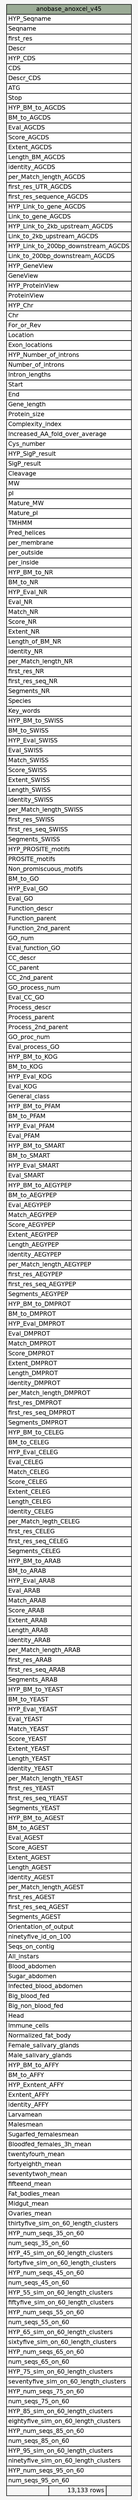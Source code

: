 // dot 2.30.1 on Mac OS X 10.8.3
// SchemaSpy rev 590
digraph "anobase_anoxcel_v45" {
  graph [
    rankdir="RL"
    bgcolor="#f7f7f7"
    nodesep="0.18"
    ranksep="0.46"
    fontname="Helvetica"
    fontsize="11"
  ];
  node [
    fontname="Helvetica"
    fontsize="11"
    shape="plaintext"
  ];
  edge [
    arrowsize="0.8"
  ];
  "anobase_anoxcel_v45" [
    label=<
    <TABLE BORDER="0" CELLBORDER="1" CELLSPACING="0" BGCOLOR="#ffffff">
      <TR><TD COLSPAN="3" BGCOLOR="#9bab96" ALIGN="CENTER">anobase_anoxcel_v45</TD></TR>
      <TR><TD PORT="HYP_Seqname" COLSPAN="3" ALIGN="LEFT">HYP_Seqname</TD></TR>
      <TR><TD PORT="Seqname" COLSPAN="3" ALIGN="LEFT">Seqname</TD></TR>
      <TR><TD PORT="first_res" COLSPAN="3" ALIGN="LEFT">first_res</TD></TR>
      <TR><TD PORT="Descr" COLSPAN="3" ALIGN="LEFT">Descr</TD></TR>
      <TR><TD PORT="HYP_CDS" COLSPAN="3" ALIGN="LEFT">HYP_CDS</TD></TR>
      <TR><TD PORT="CDS" COLSPAN="3" ALIGN="LEFT">CDS</TD></TR>
      <TR><TD PORT="Descr_CDS" COLSPAN="3" ALIGN="LEFT">Descr_CDS</TD></TR>
      <TR><TD PORT="ATG" COLSPAN="3" ALIGN="LEFT">ATG</TD></TR>
      <TR><TD PORT="Stop" COLSPAN="3" ALIGN="LEFT">Stop</TD></TR>
      <TR><TD PORT="HYP_BM_to_AGCDS" COLSPAN="3" ALIGN="LEFT">HYP_BM_to_AGCDS</TD></TR>
      <TR><TD PORT="BM_to_AGCDS" COLSPAN="3" ALIGN="LEFT">BM_to_AGCDS</TD></TR>
      <TR><TD PORT="Eval_AGCDS" COLSPAN="3" ALIGN="LEFT">Eval_AGCDS</TD></TR>
      <TR><TD PORT="Score_AGCDS" COLSPAN="3" ALIGN="LEFT">Score_AGCDS</TD></TR>
      <TR><TD PORT="Extent_AGCDS" COLSPAN="3" ALIGN="LEFT">Extent_AGCDS</TD></TR>
      <TR><TD PORT="Length_BM_AGCDS" COLSPAN="3" ALIGN="LEFT">Length_BM_AGCDS</TD></TR>
      <TR><TD PORT="identity_AGCDS" COLSPAN="3" ALIGN="LEFT">identity_AGCDS</TD></TR>
      <TR><TD PORT="per_Match_length_AGCDS" COLSPAN="3" ALIGN="LEFT">per_Match_length_AGCDS</TD></TR>
      <TR><TD PORT="first_res_UTR_AGCDS" COLSPAN="3" ALIGN="LEFT">first_res_UTR_AGCDS</TD></TR>
      <TR><TD PORT="first_res_sequence_AGCDS" COLSPAN="3" ALIGN="LEFT">first_res_sequence_AGCDS</TD></TR>
      <TR><TD PORT="HYP_Link_to_gene_AGCDS" COLSPAN="3" ALIGN="LEFT">HYP_Link_to_gene_AGCDS</TD></TR>
      <TR><TD PORT="Link_to_gene_AGCDS" COLSPAN="3" ALIGN="LEFT">Link_to_gene_AGCDS</TD></TR>
      <TR><TD PORT="HYP_Link_to_2kb_upstream_AGCDS" COLSPAN="3" ALIGN="LEFT">HYP_Link_to_2kb_upstream_AGCDS</TD></TR>
      <TR><TD PORT="Link_to_2kb_upstream_AGCDS" COLSPAN="3" ALIGN="LEFT">Link_to_2kb_upstream_AGCDS</TD></TR>
      <TR><TD PORT="HYP_Link_to_200bp_downstream_AGCDS" COLSPAN="3" ALIGN="LEFT">HYP_Link_to_200bp_downstream_AGCDS</TD></TR>
      <TR><TD PORT="Link_to_200bp_downstream_AGCDS" COLSPAN="3" ALIGN="LEFT">Link_to_200bp_downstream_AGCDS</TD></TR>
      <TR><TD PORT="HYP_GeneView" COLSPAN="3" ALIGN="LEFT">HYP_GeneView</TD></TR>
      <TR><TD PORT="GeneView" COLSPAN="3" ALIGN="LEFT">GeneView</TD></TR>
      <TR><TD PORT="HYP_ProteinView" COLSPAN="3" ALIGN="LEFT">HYP_ProteinView</TD></TR>
      <TR><TD PORT="ProteinView" COLSPAN="3" ALIGN="LEFT">ProteinView</TD></TR>
      <TR><TD PORT="HYP_Chr" COLSPAN="3" ALIGN="LEFT">HYP_Chr</TD></TR>
      <TR><TD PORT="Chr" COLSPAN="3" ALIGN="LEFT">Chr</TD></TR>
      <TR><TD PORT="For_or_Rev" COLSPAN="3" ALIGN="LEFT">For_or_Rev</TD></TR>
      <TR><TD PORT="Location" COLSPAN="3" ALIGN="LEFT">Location</TD></TR>
      <TR><TD PORT="Exon_locations" COLSPAN="3" ALIGN="LEFT">Exon_locations</TD></TR>
      <TR><TD PORT="HYP_Number_of_introns" COLSPAN="3" ALIGN="LEFT">HYP_Number_of_introns</TD></TR>
      <TR><TD PORT="Number_of_introns" COLSPAN="3" ALIGN="LEFT">Number_of_introns</TD></TR>
      <TR><TD PORT="Intron_lengths" COLSPAN="3" ALIGN="LEFT">Intron_lengths</TD></TR>
      <TR><TD PORT="Start" COLSPAN="3" ALIGN="LEFT">Start</TD></TR>
      <TR><TD PORT="End" COLSPAN="3" ALIGN="LEFT">End</TD></TR>
      <TR><TD PORT="Gene_length" COLSPAN="3" ALIGN="LEFT">Gene_length</TD></TR>
      <TR><TD PORT="Protein_size" COLSPAN="3" ALIGN="LEFT">Protein_size</TD></TR>
      <TR><TD PORT="Complexity_index" COLSPAN="3" ALIGN="LEFT">Complexity_index</TD></TR>
      <TR><TD PORT="Increased_AA_fold_over_average" COLSPAN="3" ALIGN="LEFT">Increased_AA_fold_over_average</TD></TR>
      <TR><TD PORT="Cys_number" COLSPAN="3" ALIGN="LEFT">Cys_number</TD></TR>
      <TR><TD PORT="HYP_SigP_result" COLSPAN="3" ALIGN="LEFT">HYP_SigP_result</TD></TR>
      <TR><TD PORT="SigP_result" COLSPAN="3" ALIGN="LEFT">SigP_result</TD></TR>
      <TR><TD PORT="Cleavage" COLSPAN="3" ALIGN="LEFT">Cleavage</TD></TR>
      <TR><TD PORT="MW" COLSPAN="3" ALIGN="LEFT">MW</TD></TR>
      <TR><TD PORT="pI" COLSPAN="3" ALIGN="LEFT">pI</TD></TR>
      <TR><TD PORT="Mature_MW" COLSPAN="3" ALIGN="LEFT">Mature_MW</TD></TR>
      <TR><TD PORT="Mature_pI" COLSPAN="3" ALIGN="LEFT">Mature_pI</TD></TR>
      <TR><TD PORT="TMHMM" COLSPAN="3" ALIGN="LEFT">TMHMM</TD></TR>
      <TR><TD PORT="Pred_helices" COLSPAN="3" ALIGN="LEFT">Pred_helices</TD></TR>
      <TR><TD PORT="per_membrane" COLSPAN="3" ALIGN="LEFT">per_membrane</TD></TR>
      <TR><TD PORT="per_outside" COLSPAN="3" ALIGN="LEFT">per_outside</TD></TR>
      <TR><TD PORT="per_inside" COLSPAN="3" ALIGN="LEFT">per_inside</TD></TR>
      <TR><TD PORT="HYP_BM_to_NR" COLSPAN="3" ALIGN="LEFT">HYP_BM_to_NR</TD></TR>
      <TR><TD PORT="BM_to_NR" COLSPAN="3" ALIGN="LEFT">BM_to_NR</TD></TR>
      <TR><TD PORT="HYP_Eval_NR" COLSPAN="3" ALIGN="LEFT">HYP_Eval_NR</TD></TR>
      <TR><TD PORT="Eval_NR" COLSPAN="3" ALIGN="LEFT">Eval_NR</TD></TR>
      <TR><TD PORT="Match_NR" COLSPAN="3" ALIGN="LEFT">Match_NR</TD></TR>
      <TR><TD PORT="Score_NR" COLSPAN="3" ALIGN="LEFT">Score_NR</TD></TR>
      <TR><TD PORT="Extent_NR" COLSPAN="3" ALIGN="LEFT">Extent_NR</TD></TR>
      <TR><TD PORT="Length_of_BM_NR" COLSPAN="3" ALIGN="LEFT">Length_of_BM_NR</TD></TR>
      <TR><TD PORT="identity_NR" COLSPAN="3" ALIGN="LEFT">identity_NR</TD></TR>
      <TR><TD PORT="per_Match_length_NR" COLSPAN="3" ALIGN="LEFT">per_Match_length_NR</TD></TR>
      <TR><TD PORT="first_res_NR" COLSPAN="3" ALIGN="LEFT">first_res_NR</TD></TR>
      <TR><TD PORT="first_res_seq_NR" COLSPAN="3" ALIGN="LEFT">first_res_seq_NR</TD></TR>
      <TR><TD PORT="Segments_NR" COLSPAN="3" ALIGN="LEFT">Segments_NR</TD></TR>
      <TR><TD PORT="Species" COLSPAN="3" ALIGN="LEFT">Species</TD></TR>
      <TR><TD PORT="Key_words" COLSPAN="3" ALIGN="LEFT">Key_words</TD></TR>
      <TR><TD PORT="HYP_BM_to_SWISS" COLSPAN="3" ALIGN="LEFT">HYP_BM_to_SWISS</TD></TR>
      <TR><TD PORT="BM_to_SWISS" COLSPAN="3" ALIGN="LEFT">BM_to_SWISS</TD></TR>
      <TR><TD PORT="HYP_Eval_SWISS" COLSPAN="3" ALIGN="LEFT">HYP_Eval_SWISS</TD></TR>
      <TR><TD PORT="Eval_SWISS" COLSPAN="3" ALIGN="LEFT">Eval_SWISS</TD></TR>
      <TR><TD PORT="Match_SWISS" COLSPAN="3" ALIGN="LEFT">Match_SWISS</TD></TR>
      <TR><TD PORT="Score_SWISS" COLSPAN="3" ALIGN="LEFT">Score_SWISS</TD></TR>
      <TR><TD PORT="Extent_SWISS" COLSPAN="3" ALIGN="LEFT">Extent_SWISS</TD></TR>
      <TR><TD PORT="Length_SWISS" COLSPAN="3" ALIGN="LEFT">Length_SWISS</TD></TR>
      <TR><TD PORT="identity_SWISS" COLSPAN="3" ALIGN="LEFT">identity_SWISS</TD></TR>
      <TR><TD PORT="per_Match_length_SWISS" COLSPAN="3" ALIGN="LEFT">per_Match_length_SWISS</TD></TR>
      <TR><TD PORT="first_res_SWISS" COLSPAN="3" ALIGN="LEFT">first_res_SWISS</TD></TR>
      <TR><TD PORT="first_res_seq_SWISS" COLSPAN="3" ALIGN="LEFT">first_res_seq_SWISS</TD></TR>
      <TR><TD PORT="Segments_SWISS" COLSPAN="3" ALIGN="LEFT">Segments_SWISS</TD></TR>
      <TR><TD PORT="HYP_PROSITE_motifs" COLSPAN="3" ALIGN="LEFT">HYP_PROSITE_motifs</TD></TR>
      <TR><TD PORT="PROSITE_motifs" COLSPAN="3" ALIGN="LEFT">PROSITE_motifs</TD></TR>
      <TR><TD PORT="Non_promiscuous_motifs" COLSPAN="3" ALIGN="LEFT">Non_promiscuous_motifs</TD></TR>
      <TR><TD PORT="BM_to_GO" COLSPAN="3" ALIGN="LEFT">BM_to_GO</TD></TR>
      <TR><TD PORT="HYP_Eval_GO" COLSPAN="3" ALIGN="LEFT">HYP_Eval_GO</TD></TR>
      <TR><TD PORT="Eval_GO" COLSPAN="3" ALIGN="LEFT">Eval_GO</TD></TR>
      <TR><TD PORT="Function_descr" COLSPAN="3" ALIGN="LEFT">Function_descr</TD></TR>
      <TR><TD PORT="Function_parent" COLSPAN="3" ALIGN="LEFT">Function_parent</TD></TR>
      <TR><TD PORT="Function_2nd_parent" COLSPAN="3" ALIGN="LEFT">Function_2nd_parent</TD></TR>
      <TR><TD PORT="GO_num" COLSPAN="3" ALIGN="LEFT">GO_num</TD></TR>
      <TR><TD PORT="Eval_function_GO" COLSPAN="3" ALIGN="LEFT">Eval_function_GO</TD></TR>
      <TR><TD PORT="CC_descr" COLSPAN="3" ALIGN="LEFT">CC_descr</TD></TR>
      <TR><TD PORT="CC_parent" COLSPAN="3" ALIGN="LEFT">CC_parent</TD></TR>
      <TR><TD PORT="CC_2nd_parent" COLSPAN="3" ALIGN="LEFT">CC_2nd_parent</TD></TR>
      <TR><TD PORT="GO_process_num" COLSPAN="3" ALIGN="LEFT">GO_process_num</TD></TR>
      <TR><TD PORT="Eval_CC_GO" COLSPAN="3" ALIGN="LEFT">Eval_CC_GO</TD></TR>
      <TR><TD PORT="Process_descr" COLSPAN="3" ALIGN="LEFT">Process_descr</TD></TR>
      <TR><TD PORT="Process_parent" COLSPAN="3" ALIGN="LEFT">Process_parent</TD></TR>
      <TR><TD PORT="Process_2nd_parent" COLSPAN="3" ALIGN="LEFT">Process_2nd_parent</TD></TR>
      <TR><TD PORT="GO_proc_num" COLSPAN="3" ALIGN="LEFT">GO_proc_num</TD></TR>
      <TR><TD PORT="Eval_process_GO" COLSPAN="3" ALIGN="LEFT">Eval_process_GO</TD></TR>
      <TR><TD PORT="HYP_BM_to_KOG" COLSPAN="3" ALIGN="LEFT">HYP_BM_to_KOG</TD></TR>
      <TR><TD PORT="BM_to_KOG" COLSPAN="3" ALIGN="LEFT">BM_to_KOG</TD></TR>
      <TR><TD PORT="HYP_Eval_KOG" COLSPAN="3" ALIGN="LEFT">HYP_Eval_KOG</TD></TR>
      <TR><TD PORT="Eval_KOG" COLSPAN="3" ALIGN="LEFT">Eval_KOG</TD></TR>
      <TR><TD PORT="General_class" COLSPAN="3" ALIGN="LEFT">General_class</TD></TR>
      <TR><TD PORT="HYP_BM_to_PFAM" COLSPAN="3" ALIGN="LEFT">HYP_BM_to_PFAM</TD></TR>
      <TR><TD PORT="BM_to_PFAM" COLSPAN="3" ALIGN="LEFT">BM_to_PFAM</TD></TR>
      <TR><TD PORT="HYP_Eval_PFAM" COLSPAN="3" ALIGN="LEFT">HYP_Eval_PFAM</TD></TR>
      <TR><TD PORT="Eval_PFAM" COLSPAN="3" ALIGN="LEFT">Eval_PFAM</TD></TR>
      <TR><TD PORT="HYP_BM_to_SMART" COLSPAN="3" ALIGN="LEFT">HYP_BM_to_SMART</TD></TR>
      <TR><TD PORT="BM_to_SMART" COLSPAN="3" ALIGN="LEFT">BM_to_SMART</TD></TR>
      <TR><TD PORT="HYP_Eval_SMART" COLSPAN="3" ALIGN="LEFT">HYP_Eval_SMART</TD></TR>
      <TR><TD PORT="Eval_SMART" COLSPAN="3" ALIGN="LEFT">Eval_SMART</TD></TR>
      <TR><TD PORT="HYP_BM_to_AEGYPEP" COLSPAN="3" ALIGN="LEFT">HYP_BM_to_AEGYPEP</TD></TR>
      <TR><TD PORT="BM_to_AEGYPEP" COLSPAN="3" ALIGN="LEFT">BM_to_AEGYPEP</TD></TR>
      <TR><TD PORT="Eval_AEGYPEP" COLSPAN="3" ALIGN="LEFT">Eval_AEGYPEP</TD></TR>
      <TR><TD PORT="Match_AEGYPEP" COLSPAN="3" ALIGN="LEFT">Match_AEGYPEP</TD></TR>
      <TR><TD PORT="Score_AEGYPEP" COLSPAN="3" ALIGN="LEFT">Score_AEGYPEP</TD></TR>
      <TR><TD PORT="Extent_AEGYPEP" COLSPAN="3" ALIGN="LEFT">Extent_AEGYPEP</TD></TR>
      <TR><TD PORT="Length_AEGYPEP" COLSPAN="3" ALIGN="LEFT">Length_AEGYPEP</TD></TR>
      <TR><TD PORT="identity_AEGYPEP" COLSPAN="3" ALIGN="LEFT">identity_AEGYPEP</TD></TR>
      <TR><TD PORT="per_Match_length_AEGYPEP" COLSPAN="3" ALIGN="LEFT">per_Match_length_AEGYPEP</TD></TR>
      <TR><TD PORT="first_res_AEGYPEP" COLSPAN="3" ALIGN="LEFT">first_res_AEGYPEP</TD></TR>
      <TR><TD PORT="first_res_seq_AEGYPEP" COLSPAN="3" ALIGN="LEFT">first_res_seq_AEGYPEP</TD></TR>
      <TR><TD PORT="Segments_AEGYPEP" COLSPAN="3" ALIGN="LEFT">Segments_AEGYPEP</TD></TR>
      <TR><TD PORT="HYP_BM_to_DMPROT" COLSPAN="3" ALIGN="LEFT">HYP_BM_to_DMPROT</TD></TR>
      <TR><TD PORT="BM_to_DMPROT" COLSPAN="3" ALIGN="LEFT">BM_to_DMPROT</TD></TR>
      <TR><TD PORT="HYP_Eval_DMPROT" COLSPAN="3" ALIGN="LEFT">HYP_Eval_DMPROT</TD></TR>
      <TR><TD PORT="Eval_DMPROT" COLSPAN="3" ALIGN="LEFT">Eval_DMPROT</TD></TR>
      <TR><TD PORT="Match_DMPROT" COLSPAN="3" ALIGN="LEFT">Match_DMPROT</TD></TR>
      <TR><TD PORT="Score_DMPROT" COLSPAN="3" ALIGN="LEFT">Score_DMPROT</TD></TR>
      <TR><TD PORT="Extent_DMPROT" COLSPAN="3" ALIGN="LEFT">Extent_DMPROT</TD></TR>
      <TR><TD PORT="Length_DMPROT" COLSPAN="3" ALIGN="LEFT">Length_DMPROT</TD></TR>
      <TR><TD PORT="identity_DMPROT" COLSPAN="3" ALIGN="LEFT">identity_DMPROT</TD></TR>
      <TR><TD PORT="per_Match_length_DMPROT" COLSPAN="3" ALIGN="LEFT">per_Match_length_DMPROT</TD></TR>
      <TR><TD PORT="first_res_DMPROT" COLSPAN="3" ALIGN="LEFT">first_res_DMPROT</TD></TR>
      <TR><TD PORT="first_res_seq_DMPROT" COLSPAN="3" ALIGN="LEFT">first_res_seq_DMPROT</TD></TR>
      <TR><TD PORT="Segments_DMPROT" COLSPAN="3" ALIGN="LEFT">Segments_DMPROT</TD></TR>
      <TR><TD PORT="HYP_BM_to_CELEG" COLSPAN="3" ALIGN="LEFT">HYP_BM_to_CELEG</TD></TR>
      <TR><TD PORT="BM_to_CELEG" COLSPAN="3" ALIGN="LEFT">BM_to_CELEG</TD></TR>
      <TR><TD PORT="HYP_Eval_CELEG" COLSPAN="3" ALIGN="LEFT">HYP_Eval_CELEG</TD></TR>
      <TR><TD PORT="Eval_CELEG" COLSPAN="3" ALIGN="LEFT">Eval_CELEG</TD></TR>
      <TR><TD PORT="Match_CELEG" COLSPAN="3" ALIGN="LEFT">Match_CELEG</TD></TR>
      <TR><TD PORT="Score_CELEG" COLSPAN="3" ALIGN="LEFT">Score_CELEG</TD></TR>
      <TR><TD PORT="Extent_CELEG" COLSPAN="3" ALIGN="LEFT">Extent_CELEG</TD></TR>
      <TR><TD PORT="Length_CELEG" COLSPAN="3" ALIGN="LEFT">Length_CELEG</TD></TR>
      <TR><TD PORT="identity_CELEG" COLSPAN="3" ALIGN="LEFT">identity_CELEG</TD></TR>
      <TR><TD PORT="per_Match_legth_CELEG" COLSPAN="3" ALIGN="LEFT">per_Match_legth_CELEG</TD></TR>
      <TR><TD PORT="first_res_CELEG" COLSPAN="3" ALIGN="LEFT">first_res_CELEG</TD></TR>
      <TR><TD PORT="first_res_seq_CELEG" COLSPAN="3" ALIGN="LEFT">first_res_seq_CELEG</TD></TR>
      <TR><TD PORT="Segments_CELEG" COLSPAN="3" ALIGN="LEFT">Segments_CELEG</TD></TR>
      <TR><TD PORT="HYP_BM_to_ARAB" COLSPAN="3" ALIGN="LEFT">HYP_BM_to_ARAB</TD></TR>
      <TR><TD PORT="BM_to_ARAB" COLSPAN="3" ALIGN="LEFT">BM_to_ARAB</TD></TR>
      <TR><TD PORT="HYP_Eval_ARAB" COLSPAN="3" ALIGN="LEFT">HYP_Eval_ARAB</TD></TR>
      <TR><TD PORT="Eval_ARAB" COLSPAN="3" ALIGN="LEFT">Eval_ARAB</TD></TR>
      <TR><TD PORT="Match_ARAB" COLSPAN="3" ALIGN="LEFT">Match_ARAB</TD></TR>
      <TR><TD PORT="Score_ARAB" COLSPAN="3" ALIGN="LEFT">Score_ARAB</TD></TR>
      <TR><TD PORT="Extent_ARAB" COLSPAN="3" ALIGN="LEFT">Extent_ARAB</TD></TR>
      <TR><TD PORT="Length_ARAB" COLSPAN="3" ALIGN="LEFT">Length_ARAB</TD></TR>
      <TR><TD PORT="identity_ARAB" COLSPAN="3" ALIGN="LEFT">identity_ARAB</TD></TR>
      <TR><TD PORT="per_Match_length_ARAB" COLSPAN="3" ALIGN="LEFT">per_Match_length_ARAB</TD></TR>
      <TR><TD PORT="first_res_ARAB" COLSPAN="3" ALIGN="LEFT">first_res_ARAB</TD></TR>
      <TR><TD PORT="first_res_seq_ARAB" COLSPAN="3" ALIGN="LEFT">first_res_seq_ARAB</TD></TR>
      <TR><TD PORT="Segments_ARAB" COLSPAN="3" ALIGN="LEFT">Segments_ARAB</TD></TR>
      <TR><TD PORT="HYP_BM_to_YEAST" COLSPAN="3" ALIGN="LEFT">HYP_BM_to_YEAST</TD></TR>
      <TR><TD PORT="BM_to_YEAST" COLSPAN="3" ALIGN="LEFT">BM_to_YEAST</TD></TR>
      <TR><TD PORT="HYP_Eval_YEAST" COLSPAN="3" ALIGN="LEFT">HYP_Eval_YEAST</TD></TR>
      <TR><TD PORT="Eval_YEAST" COLSPAN="3" ALIGN="LEFT">Eval_YEAST</TD></TR>
      <TR><TD PORT="Match_YEAST" COLSPAN="3" ALIGN="LEFT">Match_YEAST</TD></TR>
      <TR><TD PORT="Score_YEAST" COLSPAN="3" ALIGN="LEFT">Score_YEAST</TD></TR>
      <TR><TD PORT="Extent_YEAST" COLSPAN="3" ALIGN="LEFT">Extent_YEAST</TD></TR>
      <TR><TD PORT="Length_YEAST" COLSPAN="3" ALIGN="LEFT">Length_YEAST</TD></TR>
      <TR><TD PORT="identity_YEAST" COLSPAN="3" ALIGN="LEFT">identity_YEAST</TD></TR>
      <TR><TD PORT="per_Match_length_YEAST" COLSPAN="3" ALIGN="LEFT">per_Match_length_YEAST</TD></TR>
      <TR><TD PORT="first_res_YEAST" COLSPAN="3" ALIGN="LEFT">first_res_YEAST</TD></TR>
      <TR><TD PORT="first_res_seq_YEAST" COLSPAN="3" ALIGN="LEFT">first_res_seq_YEAST</TD></TR>
      <TR><TD PORT="Segments_YEAST" COLSPAN="3" ALIGN="LEFT">Segments_YEAST</TD></TR>
      <TR><TD PORT="HYP_BM_to_AGEST" COLSPAN="3" ALIGN="LEFT">HYP_BM_to_AGEST</TD></TR>
      <TR><TD PORT="BM_to_AGEST" COLSPAN="3" ALIGN="LEFT">BM_to_AGEST</TD></TR>
      <TR><TD PORT="Eval_AGEST" COLSPAN="3" ALIGN="LEFT">Eval_AGEST</TD></TR>
      <TR><TD PORT="Score_AGEST" COLSPAN="3" ALIGN="LEFT">Score_AGEST</TD></TR>
      <TR><TD PORT="Extent_AGEST" COLSPAN="3" ALIGN="LEFT">Extent_AGEST</TD></TR>
      <TR><TD PORT="Length_AGEST" COLSPAN="3" ALIGN="LEFT">Length_AGEST</TD></TR>
      <TR><TD PORT="identity_AGEST" COLSPAN="3" ALIGN="LEFT">identity_AGEST</TD></TR>
      <TR><TD PORT="per_Match_length_AGEST" COLSPAN="3" ALIGN="LEFT">per_Match_length_AGEST</TD></TR>
      <TR><TD PORT="first_res_AGEST" COLSPAN="3" ALIGN="LEFT">first_res_AGEST</TD></TR>
      <TR><TD PORT="first_res_seq_AGEST" COLSPAN="3" ALIGN="LEFT">first_res_seq_AGEST</TD></TR>
      <TR><TD PORT="Segments_AGEST" COLSPAN="3" ALIGN="LEFT">Segments_AGEST</TD></TR>
      <TR><TD PORT="Orientation_of_output" COLSPAN="3" ALIGN="LEFT">Orientation_of_output</TD></TR>
      <TR><TD PORT="ninetyfive_id_on_100" COLSPAN="3" ALIGN="LEFT">ninetyfive_id_on_100</TD></TR>
      <TR><TD PORT="Seqs_on_contig" COLSPAN="3" ALIGN="LEFT">Seqs_on_contig</TD></TR>
      <TR><TD PORT="All_instars" COLSPAN="3" ALIGN="LEFT">All_instars</TD></TR>
      <TR><TD PORT="Blood_abdomen" COLSPAN="3" ALIGN="LEFT">Blood_abdomen</TD></TR>
      <TR><TD PORT="Sugar_abdomen" COLSPAN="3" ALIGN="LEFT">Sugar_abdomen</TD></TR>
      <TR><TD PORT="Infected_blood_abdomen" COLSPAN="3" ALIGN="LEFT">Infected_blood_abdomen</TD></TR>
      <TR><TD PORT="Big_blood_fed" COLSPAN="3" ALIGN="LEFT">Big_blood_fed</TD></TR>
      <TR><TD PORT="Big_non_blood_fed" COLSPAN="3" ALIGN="LEFT">Big_non_blood_fed</TD></TR>
      <TR><TD PORT="Head" COLSPAN="3" ALIGN="LEFT">Head</TD></TR>
      <TR><TD PORT="Immune_cells" COLSPAN="3" ALIGN="LEFT">Immune_cells</TD></TR>
      <TR><TD PORT="Normalized_fat_body" COLSPAN="3" ALIGN="LEFT">Normalized_fat_body</TD></TR>
      <TR><TD PORT="Female_salivary_glands" COLSPAN="3" ALIGN="LEFT">Female_salivary_glands</TD></TR>
      <TR><TD PORT="Male_salivary_glands" COLSPAN="3" ALIGN="LEFT">Male_salivary_glands</TD></TR>
      <TR><TD PORT="HYP_BM_to_AFFY" COLSPAN="3" ALIGN="LEFT">HYP_BM_to_AFFY</TD></TR>
      <TR><TD PORT="BM_to_AFFY" COLSPAN="3" ALIGN="LEFT">BM_to_AFFY</TD></TR>
      <TR><TD PORT="HYP_Exntent_AFFY" COLSPAN="3" ALIGN="LEFT">HYP_Exntent_AFFY</TD></TR>
      <TR><TD PORT="Exntent_AFFY" COLSPAN="3" ALIGN="LEFT">Exntent_AFFY</TD></TR>
      <TR><TD PORT="identity_AFFY" COLSPAN="3" ALIGN="LEFT">identity_AFFY</TD></TR>
      <TR><TD PORT="Larvamean" COLSPAN="3" ALIGN="LEFT">Larvamean</TD></TR>
      <TR><TD PORT="Malesmean" COLSPAN="3" ALIGN="LEFT">Malesmean</TD></TR>
      <TR><TD PORT="Sugarfed_femalesmean" COLSPAN="3" ALIGN="LEFT">Sugarfed_femalesmean</TD></TR>
      <TR><TD PORT="Bloodfed_females_3h_mean" COLSPAN="3" ALIGN="LEFT">Bloodfed_females_3h_mean</TD></TR>
      <TR><TD PORT="twentyfourh_mean" COLSPAN="3" ALIGN="LEFT">twentyfourh_mean</TD></TR>
      <TR><TD PORT="fortyeighth_mean" COLSPAN="3" ALIGN="LEFT">fortyeighth_mean</TD></TR>
      <TR><TD PORT="seventytwoh_mean" COLSPAN="3" ALIGN="LEFT">seventytwoh_mean</TD></TR>
      <TR><TD PORT="fifteend_mean" COLSPAN="3" ALIGN="LEFT">fifteend_mean</TD></TR>
      <TR><TD PORT="Fat_bodies_mean" COLSPAN="3" ALIGN="LEFT">Fat_bodies_mean</TD></TR>
      <TR><TD PORT="Midgut_mean" COLSPAN="3" ALIGN="LEFT">Midgut_mean</TD></TR>
      <TR><TD PORT="Ovaries_mean" COLSPAN="3" ALIGN="LEFT">Ovaries_mean</TD></TR>
      <TR><TD PORT="thirtyfive_sim_on_60_length_clusters" COLSPAN="3" ALIGN="LEFT">thirtyfive_sim_on_60_length_clusters</TD></TR>
      <TR><TD PORT="HYP_num_seqs_35_on_60" COLSPAN="3" ALIGN="LEFT">HYP_num_seqs_35_on_60</TD></TR>
      <TR><TD PORT="num_seqs_35_on_60" COLSPAN="3" ALIGN="LEFT">num_seqs_35_on_60</TD></TR>
      <TR><TD PORT="HYP_45_sim_on_60_length_clusters" COLSPAN="3" ALIGN="LEFT">HYP_45_sim_on_60_length_clusters</TD></TR>
      <TR><TD PORT="fortyfive_sim_on_60_length_clusters" COLSPAN="3" ALIGN="LEFT">fortyfive_sim_on_60_length_clusters</TD></TR>
      <TR><TD PORT="HYP_num_seqs_45_on_60" COLSPAN="3" ALIGN="LEFT">HYP_num_seqs_45_on_60</TD></TR>
      <TR><TD PORT="num_seqs_45_on_60" COLSPAN="3" ALIGN="LEFT">num_seqs_45_on_60</TD></TR>
      <TR><TD PORT="HYP_55_sim_on_60_length_clusters" COLSPAN="3" ALIGN="LEFT">HYP_55_sim_on_60_length_clusters</TD></TR>
      <TR><TD PORT="fiftyfive_sim_on_60_length_clusters" COLSPAN="3" ALIGN="LEFT">fiftyfive_sim_on_60_length_clusters</TD></TR>
      <TR><TD PORT="HYP_num_seqs_55_on_60" COLSPAN="3" ALIGN="LEFT">HYP_num_seqs_55_on_60</TD></TR>
      <TR><TD PORT="num_seqs_55_on_60" COLSPAN="3" ALIGN="LEFT">num_seqs_55_on_60</TD></TR>
      <TR><TD PORT="HYP_65_sim_on_60_length_clusters" COLSPAN="3" ALIGN="LEFT">HYP_65_sim_on_60_length_clusters</TD></TR>
      <TR><TD PORT="sixtyfive_sim_on_60_length_clusters" COLSPAN="3" ALIGN="LEFT">sixtyfive_sim_on_60_length_clusters</TD></TR>
      <TR><TD PORT="HYP_num_seqs_65_on_60" COLSPAN="3" ALIGN="LEFT">HYP_num_seqs_65_on_60</TD></TR>
      <TR><TD PORT="num_seqs_65_on_60" COLSPAN="3" ALIGN="LEFT">num_seqs_65_on_60</TD></TR>
      <TR><TD PORT="HYP_75_sim_on_60_length_clusters" COLSPAN="3" ALIGN="LEFT">HYP_75_sim_on_60_length_clusters</TD></TR>
      <TR><TD PORT="seventyfive_sim_on_60_length_clusters" COLSPAN="3" ALIGN="LEFT">seventyfive_sim_on_60_length_clusters</TD></TR>
      <TR><TD PORT="HYP_num_seqs_75_on_60" COLSPAN="3" ALIGN="LEFT">HYP_num_seqs_75_on_60</TD></TR>
      <TR><TD PORT="num_seqs_75_on_60" COLSPAN="3" ALIGN="LEFT">num_seqs_75_on_60</TD></TR>
      <TR><TD PORT="HYP_85_sim_on_60_length_clusters" COLSPAN="3" ALIGN="LEFT">HYP_85_sim_on_60_length_clusters</TD></TR>
      <TR><TD PORT="eightyfive_sim_on_60_length_clusters" COLSPAN="3" ALIGN="LEFT">eightyfive_sim_on_60_length_clusters</TD></TR>
      <TR><TD PORT="HYP_num_seqs_85_on_60" COLSPAN="3" ALIGN="LEFT">HYP_num_seqs_85_on_60</TD></TR>
      <TR><TD PORT="num_seqs_85_on_60" COLSPAN="3" ALIGN="LEFT">num_seqs_85_on_60</TD></TR>
      <TR><TD PORT="HYP_95_sim_on_60_length_clusters" COLSPAN="3" ALIGN="LEFT">HYP_95_sim_on_60_length_clusters</TD></TR>
      <TR><TD PORT="ninetyfive_sim_on_60_length_clusters" COLSPAN="3" ALIGN="LEFT">ninetyfive_sim_on_60_length_clusters</TD></TR>
      <TR><TD PORT="HYP_num_seqs_95_on_60" COLSPAN="3" ALIGN="LEFT">HYP_num_seqs_95_on_60</TD></TR>
      <TR><TD PORT="num_seqs_95_on_60" COLSPAN="3" ALIGN="LEFT">num_seqs_95_on_60</TD></TR>
      <TR><TD ALIGN="LEFT" BGCOLOR="#f7f7f7">  </TD><TD ALIGN="RIGHT" BGCOLOR="#f7f7f7">13,133 rows</TD><TD ALIGN="RIGHT" BGCOLOR="#f7f7f7">  </TD></TR>
    </TABLE>>
    URL="tables/anobase_anoxcel_v45.html"
    tooltip="anobase_anoxcel_v45"
  ];
}
